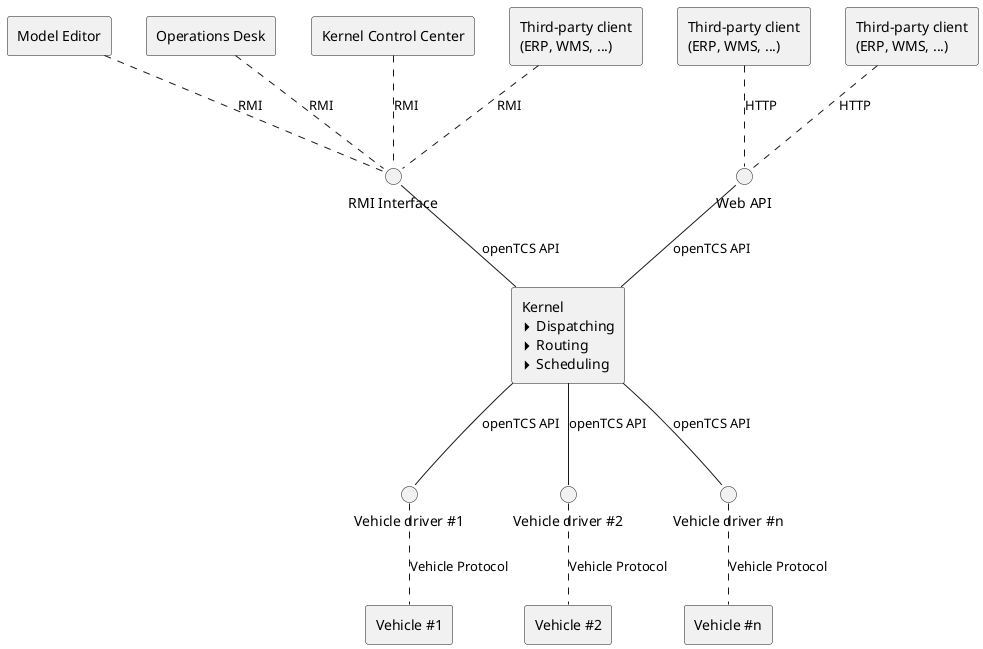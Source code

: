 @startuml
skinparam monochrome true

'left to right direction

agent Kernel [
  Kernel
  <&caret-right> Dispatching
  <&caret-right> Routing
  <&caret-right> Scheduling
]
interface "RMI Interface" as RmiInterface
interface "Web API" as WebApi
interface "Vehicle driver #1" as VehicleDriver1
interface "Vehicle driver #2" as VehicleDriver2
interface "Vehicle driver #n" as VehicleDriverN

agent "Model Editor" as ModelEditor
agent "Operations Desk" as OperationsDesk
agent "Kernel Control Center" as KernelControlCenter

agent "Third-party client\n(ERP, WMS, ...)" as Client1
agent "Third-party client\n(ERP, WMS, ...)" as Client2
agent "Third-party client\n(ERP, WMS, ...)" as Client3

agent "Vehicle #1" as Vehicle1
agent "Vehicle #2" as Vehicle2
agent "Vehicle #n" as VehicleN

RmiInterface -- Kernel : openTCS API
WebApi -- Kernel : openTCS API

ModelEditor .. RmiInterface : RMI
OperationsDesk .. RmiInterface : RMI
KernelControlCenter .. RmiInterface : RMI

Client1 .. RmiInterface : RMI
Client2 .. WebApi : HTTP
Client3 .. WebApi : HTTP

Kernel -- VehicleDriver1 : openTCS API
Kernel -- VehicleDriver2 : openTCS API
Kernel -- VehicleDriverN : openTCS API

VehicleDriver1 .. Vehicle1 : Vehicle Protocol
VehicleDriver2 .. Vehicle2 : Vehicle Protocol
VehicleDriverN .. VehicleN : Vehicle Protocol
@enduml